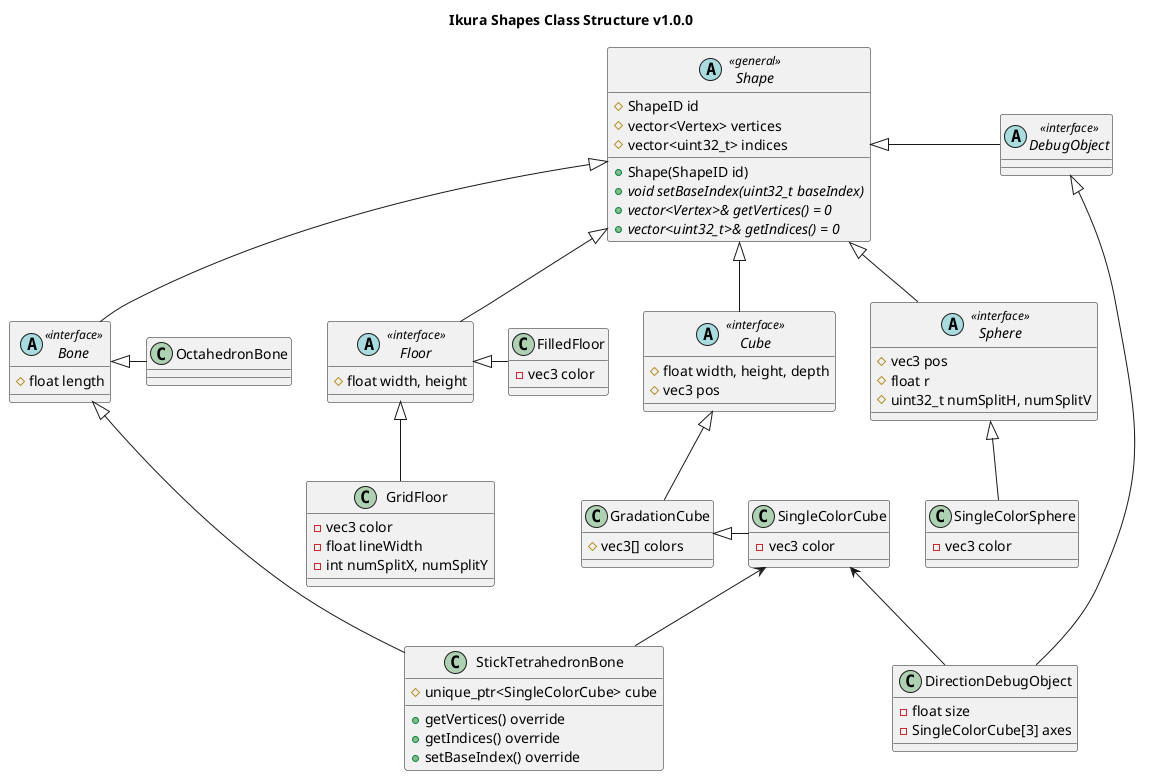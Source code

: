 @startuml shapes
title Ikura Shapes Class Structure v1.0.0

abstract Shape << general >> {
	# ShapeID id
	# vector<Vertex> vertices
	# vector<uint32_t> indices

	+ Shape(ShapeID id)
	+ {abstract} void setBaseIndex(uint32_t baseIndex)
	+ {abstract} vector<Vertex>& getVertices() = 0
	+ {abstract} vector<uint32_t>& getIndices() = 0
}

' Cube family ---------------

abstract Cube << interface >> {
	# float width, height, depth
	# vec3 pos
}

class GradationCube {
	# vec3[] colors
}

class SingleColorCube {
	- vec3 color
}

' Sphere family ---------------

abstract Sphere << interface >> {
	# vec3 pos
	# float r
	# uint32_t numSplitH, numSplitV
}

class SingleColorSphere {
	- vec3 color
}

' Bone family ---------------

abstract Bone << interface >> {
	# float length
}

class OctahedronBone {}

class StickTetrahedronBone {
	# unique_ptr<SingleColorCube> cube

	+ getVertices() override
	+ getIndices() override
	+ setBaseIndex() override
}

' Floor family ---------------

abstract Floor << interface >> {
	# float width, height
}

class FilledFloor {
	- vec3 color
}

class GridFloor {
	- vec3 color
	- float lineWidth
	- int numSplitX, numSplitY
}

' DebugObject family ---------------

abstract DebugObject << interface >> {}

class DirectionDebugObject {
	- float size
	- SingleColorCube[3] axes
}

' Relations ---------------
' Class Inheritances ----
Shape <|-- Cube
Cube  <|-- GradationCube
GradationCube <|- SingleColorCube

Shape <|-- Bone
Bone <|-- StickTetrahedronBone
Bone <|- OctahedronBone

Shape <|-- Sphere
Sphere <|-- SingleColorSphere

Shape <|-- Floor
Floor <|-- GridFloor
Floor <|- FilledFloor

Shape <|- DebugObject
DebugObject <|- DirectionDebugObject

' Object Ownerships ----
SingleColorCube <-- StickTetrahedronBone
SingleColorCube <-- DirectionDebugObject

@enduml